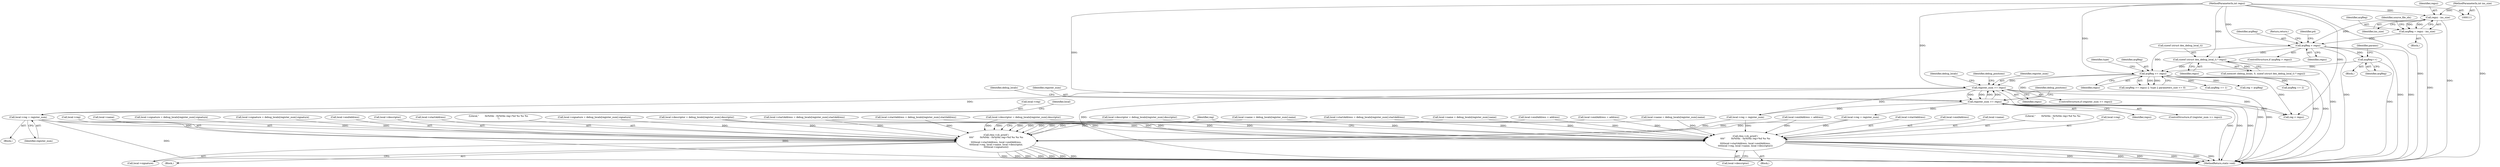 digraph "0_radare2_ad55822430a03fe075221b543efb434567e9e431@pointer" {
"1000558" [label="(Call,local->reg = register_num)"];
"1000487" [label="(Call,register_num >= regsz)"];
"1000663" [label="(Call,register_num >= regsz)"];
"1000307" [label="(Call,argReg >= regsz)"];
"1000177" [label="(Call,argReg > regsz)"];
"1000155" [label="(Call,argReg = regsz - ins_size)"];
"1000157" [label="(Call,regsz - ins_size)"];
"1000121" [label="(MethodParameterIn,int regsz)"];
"1000118" [label="(MethodParameterIn,int ins_size)"];
"1000281" [label="(Call,argReg++)"];
"1000234" [label="(Call,sizeof (struct dex_debug_local_t) * regsz)"];
"1001073" [label="(Call,rbin->cb_printf (\n\t\t\t\t\"        0x%04x - 0x%04x reg=%d %s %s %s\n\",\n\t\t\t\tlocal->startAddress, local->endAddress,\n\t\t\t\tlocal->reg, local->name, local->descriptor,\n\t\t\t\tlocal->signature))"];
"1001095" [label="(Call,rbin->cb_printf (\n\t\t\t\t\"        0x%04x - 0x%04x reg=%d %s %s\n\",\n\t\t\t\tlocal->startAddress, local->endAddress,\n\t\t\t\tlocal->reg, local->name, local->descriptor))"];
"1001087" [label="(Call,local->descriptor)"];
"1001114" [label="(Identifier,reg)"];
"1000558" [label="(Call,local->reg = register_num)"];
"1001097" [label="(Call,local->startAddress)"];
"1001116" [label="(Call,reg < regsz)"];
"1000183" [label="(Identifier,p4)"];
"1000155" [label="(Call,argReg = regsz - ins_size)"];
"1000159" [label="(Identifier,ins_size)"];
"1000668" [label="(Identifier,debug_positions)"];
"1001073" [label="(Call,rbin->cb_printf (\n\t\t\t\t\"        0x%04x - 0x%04x reg=%d %s %s %s\n\",\n\t\t\t\tlocal->startAddress, local->endAddress,\n\t\t\t\tlocal->reg, local->name, local->descriptor,\n\t\t\t\tlocal->signature))"];
"1000831" [label="(Call,local->descriptor = debug_locals[register_num].descriptor)"];
"1000840" [label="(Call,local->startAddress = debug_locals[register_num].startAddress)"];
"1000351" [label="(Call,argReg += 2)"];
"1000309" [label="(Identifier,regsz)"];
"1000286" [label="(Identifier,params)"];
"1001075" [label="(Call,local->startAddress)"];
"1000711" [label="(Call,local->startAddress = debug_locals[register_num].startAddress)"];
"1000734" [label="(Call,local->reg = register_num)"];
"1000489" [label="(Identifier,regsz)"];
"1000565" [label="(Identifier,local)"];
"1000176" [label="(ControlStructure,if (argReg > regsz))"];
"1000231" [label="(Call,memset (debug_locals, 0, sizeof (struct dex_debug_local_t) * regsz))"];
"1001090" [label="(Call,local->signature)"];
"1000739" [label="(Call,local->endAddress = address)"];
"1000118" [label="(MethodParameterIn,int ins_size)"];
"1000559" [label="(Call,local->reg)"];
"1000693" [label="(Call,local->name = debug_locals[register_num].name)"];
"1000662" [label="(ControlStructure,if (register_num >= regsz))"];
"1000563" [label="(Call,local->endAddress = address)"];
"1001081" [label="(Call,local->reg)"];
"1000306" [label="(Call,(argReg >= regsz) || !type || parameters_size <= 0)"];
"1001100" [label="(Call,local->endAddress)"];
"1000675" [label="(Identifier,debug_locals)"];
"1001084" [label="(Call,local->name)"];
"1000307" [label="(Call,argReg >= regsz)"];
"1000243" [label="(Block,)"];
"1000178" [label="(Identifier,argReg)"];
"1000849" [label="(Call,local->signature = debug_locals[register_num].signature)"];
"1000158" [label="(Identifier,regsz)"];
"1000526" [label="(Call,local->descriptor = debug_locals[register_num].descriptor)"];
"1001109" [label="(Call,local->descriptor)"];
"1001187" [label="(MethodReturn,static void)"];
"1001106" [label="(Call,local->name)"];
"1000499" [label="(Identifier,debug_locals)"];
"1000720" [label="(Call,local->signature = debug_locals[register_num].signature)"];
"1000123" [label="(Block,)"];
"1000502" [label="(Block,)"];
"1000492" [label="(Identifier,debug_positions)"];
"1000535" [label="(Call,local->startAddress = debug_locals[register_num].startAddress)"];
"1001096" [label="(Literal,\"        0x%04x - 0x%04x reg=%d %s %s\n\")"];
"1000235" [label="(Call,sizeof (struct dex_debug_local_t))"];
"1001103" [label="(Call,local->reg)"];
"1001078" [label="(Call,local->endAddress)"];
"1000237" [label="(Identifier,regsz)"];
"1000162" [label="(Identifier,source_file_idx)"];
"1000177" [label="(Call,argReg > regsz)"];
"1000702" [label="(Call,local->descriptor = debug_locals[register_num].descriptor)"];
"1000282" [label="(Identifier,argReg)"];
"1000312" [label="(Identifier,type)"];
"1000234" [label="(Call,sizeof (struct dex_debug_local_t) * regsz)"];
"1000487" [label="(Call,register_num >= regsz)"];
"1000663" [label="(Call,register_num >= regsz)"];
"1000179" [label="(Identifier,regsz)"];
"1000308" [label="(Identifier,argReg)"];
"1000863" [label="(Call,local->reg = register_num)"];
"1000664" [label="(Identifier,register_num)"];
"1000356" [label="(Call,argReg += 1)"];
"1000517" [label="(Call,local->name = debug_locals[register_num].name)"];
"1000121" [label="(MethodParameterIn,int regsz)"];
"1000281" [label="(Call,argReg++)"];
"1000181" [label="(Return,return;)"];
"1001095" [label="(Call,rbin->cb_printf (\n\t\t\t\t\"        0x%04x - 0x%04x reg=%d %s %s\n\",\n\t\t\t\tlocal->startAddress, local->endAddress,\n\t\t\t\tlocal->reg, local->name, local->descriptor))"];
"1000341" [label="(Call,reg = argReg)"];
"1000822" [label="(Call,local->name = debug_locals[register_num].name)"];
"1000665" [label="(Identifier,regsz)"];
"1001074" [label="(Literal,\"        0x%04x - 0x%04x reg=%d %s %s %s\n\")"];
"1001094" [label="(Block,)"];
"1000488" [label="(Identifier,register_num)"];
"1000486" [label="(ControlStructure,if (register_num >= regsz))"];
"1000562" [label="(Identifier,register_num)"];
"1000868" [label="(Call,local->endAddress = address)"];
"1000157" [label="(Call,regsz - ins_size)"];
"1000156" [label="(Identifier,argReg)"];
"1000544" [label="(Call,local->signature = debug_locals[register_num].signature)"];
"1001072" [label="(Block,)"];
"1000558" -> "1000502"  [label="AST: "];
"1000558" -> "1000562"  [label="CFG: "];
"1000559" -> "1000558"  [label="AST: "];
"1000562" -> "1000558"  [label="AST: "];
"1000565" -> "1000558"  [label="CFG: "];
"1000558" -> "1001187"  [label="DDG: "];
"1000558" -> "1001187"  [label="DDG: "];
"1000487" -> "1000558"  [label="DDG: "];
"1000558" -> "1001073"  [label="DDG: "];
"1000558" -> "1001095"  [label="DDG: "];
"1000487" -> "1000486"  [label="AST: "];
"1000487" -> "1000489"  [label="CFG: "];
"1000488" -> "1000487"  [label="AST: "];
"1000489" -> "1000487"  [label="AST: "];
"1000492" -> "1000487"  [label="CFG: "];
"1000499" -> "1000487"  [label="CFG: "];
"1000487" -> "1001187"  [label="DDG: "];
"1000487" -> "1001187"  [label="DDG: "];
"1000487" -> "1001187"  [label="DDG: "];
"1000663" -> "1000487"  [label="DDG: "];
"1000663" -> "1000487"  [label="DDG: "];
"1000307" -> "1000487"  [label="DDG: "];
"1000121" -> "1000487"  [label="DDG: "];
"1000487" -> "1000663"  [label="DDG: "];
"1000487" -> "1000663"  [label="DDG: "];
"1000487" -> "1000863"  [label="DDG: "];
"1000487" -> "1001116"  [label="DDG: "];
"1000663" -> "1000662"  [label="AST: "];
"1000663" -> "1000665"  [label="CFG: "];
"1000664" -> "1000663"  [label="AST: "];
"1000665" -> "1000663"  [label="AST: "];
"1000668" -> "1000663"  [label="CFG: "];
"1000675" -> "1000663"  [label="CFG: "];
"1000663" -> "1001187"  [label="DDG: "];
"1000663" -> "1001187"  [label="DDG: "];
"1000663" -> "1001187"  [label="DDG: "];
"1000307" -> "1000663"  [label="DDG: "];
"1000121" -> "1000663"  [label="DDG: "];
"1000663" -> "1000734"  [label="DDG: "];
"1000663" -> "1000863"  [label="DDG: "];
"1000663" -> "1001116"  [label="DDG: "];
"1000307" -> "1000306"  [label="AST: "];
"1000307" -> "1000309"  [label="CFG: "];
"1000308" -> "1000307"  [label="AST: "];
"1000309" -> "1000307"  [label="AST: "];
"1000312" -> "1000307"  [label="CFG: "];
"1000306" -> "1000307"  [label="CFG: "];
"1000307" -> "1001187"  [label="DDG: "];
"1000307" -> "1001187"  [label="DDG: "];
"1000307" -> "1000306"  [label="DDG: "];
"1000307" -> "1000306"  [label="DDG: "];
"1000177" -> "1000307"  [label="DDG: "];
"1000281" -> "1000307"  [label="DDG: "];
"1000234" -> "1000307"  [label="DDG: "];
"1000121" -> "1000307"  [label="DDG: "];
"1000307" -> "1000341"  [label="DDG: "];
"1000307" -> "1000351"  [label="DDG: "];
"1000307" -> "1000356"  [label="DDG: "];
"1000307" -> "1001116"  [label="DDG: "];
"1000177" -> "1000176"  [label="AST: "];
"1000177" -> "1000179"  [label="CFG: "];
"1000178" -> "1000177"  [label="AST: "];
"1000179" -> "1000177"  [label="AST: "];
"1000181" -> "1000177"  [label="CFG: "];
"1000183" -> "1000177"  [label="CFG: "];
"1000177" -> "1001187"  [label="DDG: "];
"1000177" -> "1001187"  [label="DDG: "];
"1000177" -> "1001187"  [label="DDG: "];
"1000155" -> "1000177"  [label="DDG: "];
"1000157" -> "1000177"  [label="DDG: "];
"1000121" -> "1000177"  [label="DDG: "];
"1000177" -> "1000234"  [label="DDG: "];
"1000177" -> "1000281"  [label="DDG: "];
"1000155" -> "1000123"  [label="AST: "];
"1000155" -> "1000157"  [label="CFG: "];
"1000156" -> "1000155"  [label="AST: "];
"1000157" -> "1000155"  [label="AST: "];
"1000162" -> "1000155"  [label="CFG: "];
"1000155" -> "1001187"  [label="DDG: "];
"1000157" -> "1000155"  [label="DDG: "];
"1000157" -> "1000155"  [label="DDG: "];
"1000157" -> "1000159"  [label="CFG: "];
"1000158" -> "1000157"  [label="AST: "];
"1000159" -> "1000157"  [label="AST: "];
"1000157" -> "1001187"  [label="DDG: "];
"1000121" -> "1000157"  [label="DDG: "];
"1000118" -> "1000157"  [label="DDG: "];
"1000121" -> "1000111"  [label="AST: "];
"1000121" -> "1001187"  [label="DDG: "];
"1000121" -> "1000234"  [label="DDG: "];
"1000121" -> "1001116"  [label="DDG: "];
"1000118" -> "1000111"  [label="AST: "];
"1000118" -> "1001187"  [label="DDG: "];
"1000281" -> "1000243"  [label="AST: "];
"1000281" -> "1000282"  [label="CFG: "];
"1000282" -> "1000281"  [label="AST: "];
"1000286" -> "1000281"  [label="CFG: "];
"1000281" -> "1001187"  [label="DDG: "];
"1000234" -> "1000231"  [label="AST: "];
"1000234" -> "1000237"  [label="CFG: "];
"1000235" -> "1000234"  [label="AST: "];
"1000237" -> "1000234"  [label="AST: "];
"1000231" -> "1000234"  [label="CFG: "];
"1000234" -> "1001187"  [label="DDG: "];
"1000234" -> "1000231"  [label="DDG: "];
"1001073" -> "1001072"  [label="AST: "];
"1001073" -> "1001090"  [label="CFG: "];
"1001074" -> "1001073"  [label="AST: "];
"1001075" -> "1001073"  [label="AST: "];
"1001078" -> "1001073"  [label="AST: "];
"1001081" -> "1001073"  [label="AST: "];
"1001084" -> "1001073"  [label="AST: "];
"1001087" -> "1001073"  [label="AST: "];
"1001090" -> "1001073"  [label="AST: "];
"1001114" -> "1001073"  [label="CFG: "];
"1001073" -> "1001187"  [label="DDG: "];
"1001073" -> "1001187"  [label="DDG: "];
"1001073" -> "1001187"  [label="DDG: "];
"1001073" -> "1001187"  [label="DDG: "];
"1001073" -> "1001187"  [label="DDG: "];
"1001073" -> "1001187"  [label="DDG: "];
"1001073" -> "1001187"  [label="DDG: "];
"1000711" -> "1001073"  [label="DDG: "];
"1000535" -> "1001073"  [label="DDG: "];
"1000840" -> "1001073"  [label="DDG: "];
"1000739" -> "1001073"  [label="DDG: "];
"1000563" -> "1001073"  [label="DDG: "];
"1000868" -> "1001073"  [label="DDG: "];
"1000734" -> "1001073"  [label="DDG: "];
"1000863" -> "1001073"  [label="DDG: "];
"1000822" -> "1001073"  [label="DDG: "];
"1000517" -> "1001073"  [label="DDG: "];
"1000693" -> "1001073"  [label="DDG: "];
"1000831" -> "1001073"  [label="DDG: "];
"1000526" -> "1001073"  [label="DDG: "];
"1000702" -> "1001073"  [label="DDG: "];
"1000849" -> "1001073"  [label="DDG: "];
"1000720" -> "1001073"  [label="DDG: "];
"1000544" -> "1001073"  [label="DDG: "];
"1001095" -> "1001094"  [label="AST: "];
"1001095" -> "1001109"  [label="CFG: "];
"1001096" -> "1001095"  [label="AST: "];
"1001097" -> "1001095"  [label="AST: "];
"1001100" -> "1001095"  [label="AST: "];
"1001103" -> "1001095"  [label="AST: "];
"1001106" -> "1001095"  [label="AST: "];
"1001109" -> "1001095"  [label="AST: "];
"1001114" -> "1001095"  [label="CFG: "];
"1001095" -> "1001187"  [label="DDG: "];
"1001095" -> "1001187"  [label="DDG: "];
"1001095" -> "1001187"  [label="DDG: "];
"1001095" -> "1001187"  [label="DDG: "];
"1001095" -> "1001187"  [label="DDG: "];
"1001095" -> "1001187"  [label="DDG: "];
"1000711" -> "1001095"  [label="DDG: "];
"1000535" -> "1001095"  [label="DDG: "];
"1000840" -> "1001095"  [label="DDG: "];
"1000739" -> "1001095"  [label="DDG: "];
"1000563" -> "1001095"  [label="DDG: "];
"1000868" -> "1001095"  [label="DDG: "];
"1000734" -> "1001095"  [label="DDG: "];
"1000863" -> "1001095"  [label="DDG: "];
"1000822" -> "1001095"  [label="DDG: "];
"1000517" -> "1001095"  [label="DDG: "];
"1000693" -> "1001095"  [label="DDG: "];
"1000831" -> "1001095"  [label="DDG: "];
"1000526" -> "1001095"  [label="DDG: "];
"1000702" -> "1001095"  [label="DDG: "];
}
